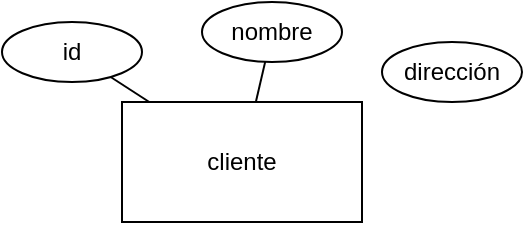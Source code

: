 <mxfile version="17.0.0" type="github">
  <diagram id="XbYHDId6QQW5LhkTKkXW" name="Page-1">
    <mxGraphModel dx="1422" dy="763" grid="1" gridSize="10" guides="1" tooltips="1" connect="1" arrows="1" fold="1" page="1" pageScale="1" pageWidth="850" pageHeight="1100" math="0" shadow="0">
      <root>
        <mxCell id="0" />
        <mxCell id="1" parent="0" />
        <mxCell id="vQORHYDYE9qXVt88JkUZ-2" value="" style="rounded=0;orthogonalLoop=1;jettySize=auto;html=1;endArrow=none;endFill=0;" parent="1" source="qhwseymHXmRA8twH0Vjl-1" target="vQORHYDYE9qXVt88JkUZ-1" edge="1">
          <mxGeometry relative="1" as="geometry" />
        </mxCell>
        <mxCell id="qhwseymHXmRA8twH0Vjl-1" value="cliente" style="rounded=0;whiteSpace=wrap;html=1;" parent="1" vertex="1">
          <mxGeometry x="110" y="120" width="120" height="60" as="geometry" />
        </mxCell>
        <mxCell id="vQORHYDYE9qXVt88JkUZ-1" value="id" style="ellipse;whiteSpace=wrap;html=1;rounded=0;" parent="1" vertex="1">
          <mxGeometry x="50" y="80" width="70" height="30" as="geometry" />
        </mxCell>
        <mxCell id="YXDesHnkqgXv9jODjz7c-2" value="" style="edgeStyle=none;rounded=0;orthogonalLoop=1;jettySize=auto;html=1;endArrow=none;endFill=0;" edge="1" parent="1" source="YXDesHnkqgXv9jODjz7c-1" target="qhwseymHXmRA8twH0Vjl-1">
          <mxGeometry relative="1" as="geometry" />
        </mxCell>
        <mxCell id="YXDesHnkqgXv9jODjz7c-1" value="nombre&lt;br&gt;" style="ellipse;whiteSpace=wrap;html=1;rounded=0;" vertex="1" parent="1">
          <mxGeometry x="150" y="70" width="70" height="30" as="geometry" />
        </mxCell>
        <mxCell id="YXDesHnkqgXv9jODjz7c-3" value="dirección" style="ellipse;whiteSpace=wrap;html=1;rounded=0;" vertex="1" parent="1">
          <mxGeometry x="240" y="90" width="70" height="30" as="geometry" />
        </mxCell>
      </root>
    </mxGraphModel>
  </diagram>
</mxfile>

